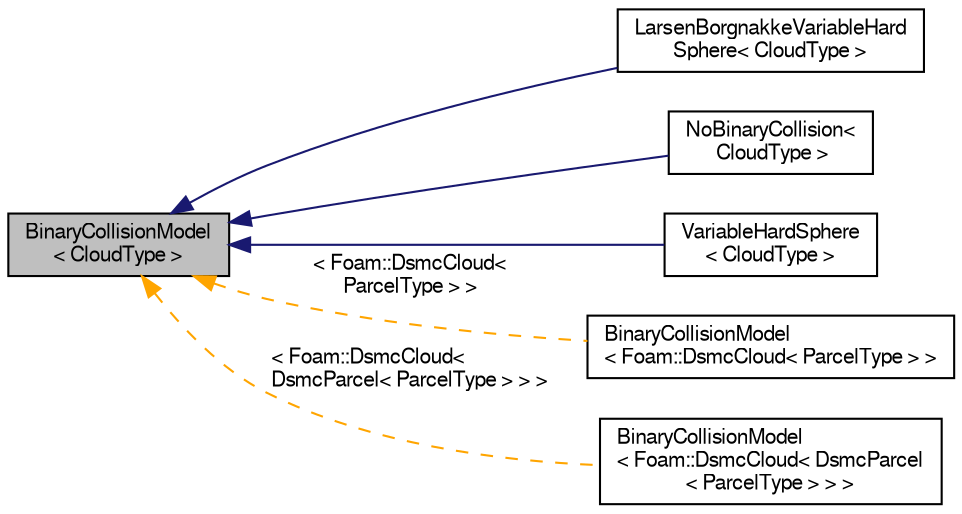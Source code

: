 digraph "BinaryCollisionModel&lt; CloudType &gt;"
{
  bgcolor="transparent";
  edge [fontname="FreeSans",fontsize="10",labelfontname="FreeSans",labelfontsize="10"];
  node [fontname="FreeSans",fontsize="10",shape=record];
  rankdir="LR";
  Node0 [label="BinaryCollisionModel\l\< CloudType \>",height=0.2,width=0.4,color="black", fillcolor="grey75", style="filled", fontcolor="black"];
  Node0 -> Node1 [dir="back",color="midnightblue",fontsize="10",style="solid",fontname="FreeSans"];
  Node1 [label="LarsenBorgnakkeVariableHard\lSphere\< CloudType \>",height=0.2,width=0.4,color="black",URL="$a23706.html",tooltip="Variable Hard Sphere BinaryCollision Model with Larsen Borgnakke internal energy redistribution. Based on the INELRS subroutine in Bird&#39;s DSMC0R.FOR. "];
  Node0 -> Node2 [dir="back",color="midnightblue",fontsize="10",style="solid",fontname="FreeSans"];
  Node2 [label="NoBinaryCollision\<\l CloudType \>",height=0.2,width=0.4,color="black",URL="$a23710.html",tooltip="No collison BinaryCollision Model. "];
  Node0 -> Node3 [dir="back",color="midnightblue",fontsize="10",style="solid",fontname="FreeSans"];
  Node3 [label="VariableHardSphere\l\< CloudType \>",height=0.2,width=0.4,color="black",URL="$a23714.html",tooltip="Variable Hard Sphere BinaryCollision Model. "];
  Node0 -> Node4 [dir="back",color="orange",fontsize="10",style="dashed",label=" \< Foam::DsmcCloud\<\l ParcelType \> \>" ,fontname="FreeSans"];
  Node4 [label="BinaryCollisionModel\l\< Foam::DsmcCloud\< ParcelType \> \>",height=0.2,width=0.4,color="black",URL="$a23674.html"];
  Node0 -> Node5 [dir="back",color="orange",fontsize="10",style="dashed",label=" \< Foam::DsmcCloud\<\l DsmcParcel\< ParcelType \> \> \>" ,fontname="FreeSans"];
  Node5 [label="BinaryCollisionModel\l\< Foam::DsmcCloud\< DsmcParcel\l\< ParcelType \> \> \>",height=0.2,width=0.4,color="black",URL="$a23674.html"];
}
